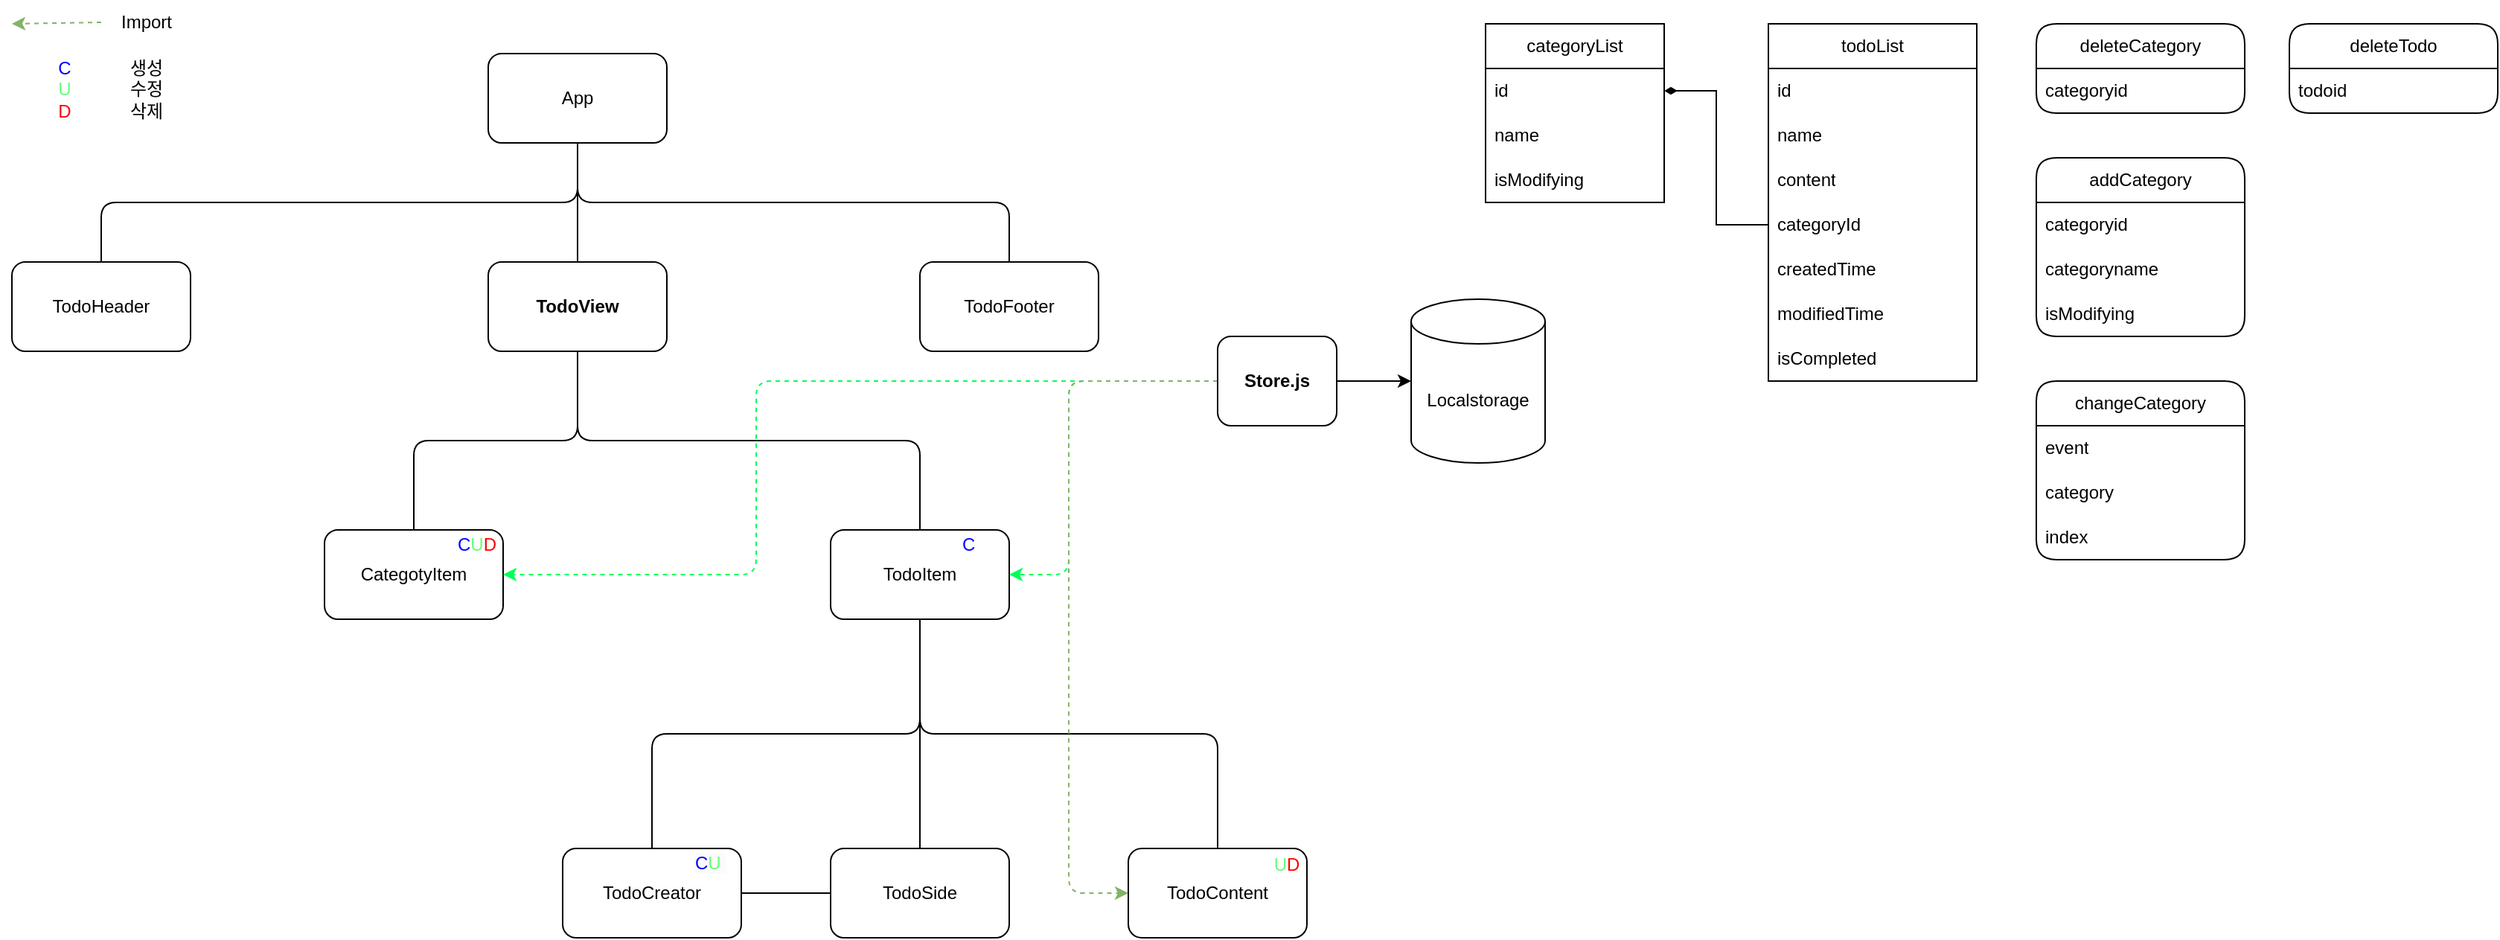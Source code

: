<mxfile version="22.1.21" type="github">
  <diagram name="Page-1" id="5f0bae14-7c28-e335-631c-24af17079c00">
    <mxGraphModel dx="2074" dy="790" grid="1" gridSize="10" guides="1" tooltips="1" connect="1" arrows="1" fold="1" page="1" pageScale="1" pageWidth="1100" pageHeight="850" background="none" math="0" shadow="0">
      <root>
        <mxCell id="0" />
        <mxCell id="1" parent="0" />
        <mxCell id="QJRC6tCnk0zSJYKLOk9--8" style="edgeStyle=orthogonalEdgeStyle;rounded=1;orthogonalLoop=1;jettySize=auto;html=1;exitX=0.5;exitY=1;exitDx=0;exitDy=0;entryX=0.5;entryY=0;entryDx=0;entryDy=0;endArrow=none;endFill=0;curved=0;" parent="1" source="QJRC6tCnk0zSJYKLOk9--1" target="QJRC6tCnk0zSJYKLOk9--6" edge="1">
          <mxGeometry relative="1" as="geometry" />
        </mxCell>
        <mxCell id="QJRC6tCnk0zSJYKLOk9--9" style="edgeStyle=orthogonalEdgeStyle;rounded=1;orthogonalLoop=1;jettySize=auto;html=1;exitX=0.5;exitY=1;exitDx=0;exitDy=0;entryX=0.5;entryY=0;entryDx=0;entryDy=0;endArrow=none;endFill=0;curved=0;" parent="1" source="QJRC6tCnk0zSJYKLOk9--1" target="QJRC6tCnk0zSJYKLOk9--3" edge="1">
          <mxGeometry relative="1" as="geometry" />
        </mxCell>
        <mxCell id="4085BITzFC4EUQsjJzMO-75" style="edgeStyle=orthogonalEdgeStyle;rounded=1;orthogonalLoop=1;jettySize=auto;html=1;exitX=0.5;exitY=1;exitDx=0;exitDy=0;entryX=0.5;entryY=0;entryDx=0;entryDy=0;curved=0;endArrow=none;endFill=0;" edge="1" parent="1" source="QJRC6tCnk0zSJYKLOk9--1" target="4085BITzFC4EUQsjJzMO-71">
          <mxGeometry relative="1" as="geometry" />
        </mxCell>
        <mxCell id="QJRC6tCnk0zSJYKLOk9--1" value="App" style="rounded=1;whiteSpace=wrap;html=1;" parent="1" vertex="1">
          <mxGeometry x="390" y="60" width="120" height="60" as="geometry" />
        </mxCell>
        <mxCell id="QJRC6tCnk0zSJYKLOk9--2" value="CategotyItem" style="rounded=1;whiteSpace=wrap;html=1;" parent="1" vertex="1">
          <mxGeometry x="280" y="380" width="120" height="60" as="geometry" />
        </mxCell>
        <mxCell id="QJRC6tCnk0zSJYKLOk9--10" style="edgeStyle=orthogonalEdgeStyle;rounded=1;orthogonalLoop=1;jettySize=auto;html=1;exitX=0.5;exitY=1;exitDx=0;exitDy=0;entryX=0.5;entryY=0;entryDx=0;entryDy=0;endArrow=none;endFill=0;curved=0;" parent="1" source="QJRC6tCnk0zSJYKLOk9--3" target="QJRC6tCnk0zSJYKLOk9--2" edge="1">
          <mxGeometry relative="1" as="geometry" />
        </mxCell>
        <mxCell id="QJRC6tCnk0zSJYKLOk9--11" style="edgeStyle=orthogonalEdgeStyle;rounded=1;orthogonalLoop=1;jettySize=auto;html=1;exitX=0.5;exitY=1;exitDx=0;exitDy=0;entryX=0.5;entryY=0;entryDx=0;entryDy=0;endArrow=none;endFill=0;curved=0;" parent="1" source="QJRC6tCnk0zSJYKLOk9--3" target="QJRC6tCnk0zSJYKLOk9--4" edge="1">
          <mxGeometry relative="1" as="geometry" />
        </mxCell>
        <mxCell id="QJRC6tCnk0zSJYKLOk9--3" value="TodoView" style="rounded=1;whiteSpace=wrap;html=1;fontStyle=1" parent="1" vertex="1">
          <mxGeometry x="390" y="200" width="120" height="60" as="geometry" />
        </mxCell>
        <mxCell id="QJRC6tCnk0zSJYKLOk9--22" style="edgeStyle=orthogonalEdgeStyle;rounded=1;orthogonalLoop=1;jettySize=auto;html=1;exitX=0.5;exitY=1;exitDx=0;exitDy=0;curved=0;endArrow=none;endFill=0;" parent="1" source="QJRC6tCnk0zSJYKLOk9--4" target="QJRC6tCnk0zSJYKLOk9--19" edge="1">
          <mxGeometry relative="1" as="geometry" />
        </mxCell>
        <mxCell id="4085BITzFC4EUQsjJzMO-20" style="edgeStyle=orthogonalEdgeStyle;rounded=1;orthogonalLoop=1;jettySize=auto;html=1;exitX=0.5;exitY=1;exitDx=0;exitDy=0;entryX=0.5;entryY=0;entryDx=0;entryDy=0;endArrow=none;endFill=0;curved=0;" edge="1" parent="1" source="QJRC6tCnk0zSJYKLOk9--4" target="4085BITzFC4EUQsjJzMO-16">
          <mxGeometry relative="1" as="geometry" />
        </mxCell>
        <mxCell id="4085BITzFC4EUQsjJzMO-67" style="edgeStyle=orthogonalEdgeStyle;rounded=1;orthogonalLoop=1;jettySize=auto;html=1;exitX=0.5;exitY=1;exitDx=0;exitDy=0;entryX=0.5;entryY=0;entryDx=0;entryDy=0;curved=0;endArrow=none;endFill=0;" edge="1" parent="1" source="QJRC6tCnk0zSJYKLOk9--4" target="4085BITzFC4EUQsjJzMO-66">
          <mxGeometry relative="1" as="geometry" />
        </mxCell>
        <mxCell id="QJRC6tCnk0zSJYKLOk9--4" value="TodoItem" style="rounded=1;whiteSpace=wrap;html=1;" parent="1" vertex="1">
          <mxGeometry x="620" y="380" width="120" height="60" as="geometry" />
        </mxCell>
        <mxCell id="QJRC6tCnk0zSJYKLOk9--6" value="TodoHeader" style="rounded=1;whiteSpace=wrap;html=1;" parent="1" vertex="1">
          <mxGeometry x="70" y="200" width="120" height="60" as="geometry" />
        </mxCell>
        <mxCell id="QJRC6tCnk0zSJYKLOk9--17" style="edgeStyle=orthogonalEdgeStyle;rounded=1;orthogonalLoop=1;jettySize=auto;html=1;exitX=0;exitY=0.5;exitDx=0;exitDy=0;entryX=1;entryY=0.5;entryDx=0;entryDy=0;dashed=1;curved=0;strokeColor=#00ff59;" parent="1" source="QJRC6tCnk0zSJYKLOk9--12" target="QJRC6tCnk0zSJYKLOk9--2" edge="1">
          <mxGeometry relative="1" as="geometry">
            <Array as="points">
              <mxPoint x="880" y="280" />
              <mxPoint x="570" y="280" />
              <mxPoint x="570" y="410" />
            </Array>
          </mxGeometry>
        </mxCell>
        <mxCell id="QJRC6tCnk0zSJYKLOk9--29" style="edgeStyle=orthogonalEdgeStyle;rounded=1;orthogonalLoop=1;jettySize=auto;html=1;exitX=0;exitY=0.5;exitDx=0;exitDy=0;entryX=1;entryY=0.5;entryDx=0;entryDy=0;curved=0;dashed=1;strokeColor=#00ff59;" parent="1" source="QJRC6tCnk0zSJYKLOk9--12" target="QJRC6tCnk0zSJYKLOk9--4" edge="1">
          <mxGeometry relative="1" as="geometry">
            <Array as="points">
              <mxPoint x="780" y="280" />
              <mxPoint x="780" y="410" />
            </Array>
          </mxGeometry>
        </mxCell>
        <mxCell id="4085BITzFC4EUQsjJzMO-74" style="edgeStyle=orthogonalEdgeStyle;rounded=1;orthogonalLoop=1;jettySize=auto;html=1;exitX=0;exitY=0.5;exitDx=0;exitDy=0;entryX=0;entryY=0.5;entryDx=0;entryDy=0;fillColor=#d5e8d4;strokeColor=#82b366;curved=0;dashed=1;" edge="1" parent="1" source="QJRC6tCnk0zSJYKLOk9--12" target="QJRC6tCnk0zSJYKLOk9--19">
          <mxGeometry relative="1" as="geometry">
            <Array as="points">
              <mxPoint x="780" y="280" />
              <mxPoint x="780" y="624" />
            </Array>
          </mxGeometry>
        </mxCell>
        <mxCell id="QJRC6tCnk0zSJYKLOk9--12" value="Store.js" style="rounded=1;whiteSpace=wrap;html=1;fontStyle=1" parent="1" vertex="1">
          <mxGeometry x="880" y="250" width="80" height="60" as="geometry" />
        </mxCell>
        <mxCell id="QJRC6tCnk0zSJYKLOk9--13" value="Localstorage" style="shape=cylinder3;whiteSpace=wrap;html=1;boundedLbl=1;backgroundOutline=1;size=15;" parent="1" vertex="1">
          <mxGeometry x="1010" y="225" width="90" height="110" as="geometry" />
        </mxCell>
        <mxCell id="QJRC6tCnk0zSJYKLOk9--16" style="edgeStyle=orthogonalEdgeStyle;rounded=0;orthogonalLoop=1;jettySize=auto;html=1;exitX=1;exitY=0.5;exitDx=0;exitDy=0;entryX=0;entryY=0.5;entryDx=0;entryDy=0;entryPerimeter=0;" parent="1" source="QJRC6tCnk0zSJYKLOk9--12" target="QJRC6tCnk0zSJYKLOk9--13" edge="1">
          <mxGeometry relative="1" as="geometry" />
        </mxCell>
        <mxCell id="4085BITzFC4EUQsjJzMO-21" style="edgeStyle=orthogonalEdgeStyle;rounded=1;orthogonalLoop=1;jettySize=auto;html=1;exitX=0;exitY=0.5;exitDx=0;exitDy=0;entryX=1;entryY=0.5;entryDx=0;entryDy=0;endArrow=none;endFill=0;curved=0;" edge="1" parent="1" source="4085BITzFC4EUQsjJzMO-66" target="4085BITzFC4EUQsjJzMO-16">
          <mxGeometry relative="1" as="geometry" />
        </mxCell>
        <mxCell id="QJRC6tCnk0zSJYKLOk9--19" value="TodoContent" style="rounded=1;whiteSpace=wrap;html=1;" parent="1" vertex="1">
          <mxGeometry x="820" y="594" width="120" height="60" as="geometry" />
        </mxCell>
        <mxCell id="4085BITzFC4EUQsjJzMO-16" value="TodoCreator" style="rounded=1;whiteSpace=wrap;html=1;" vertex="1" parent="1">
          <mxGeometry x="440" y="594" width="120" height="60" as="geometry" />
        </mxCell>
        <mxCell id="4085BITzFC4EUQsjJzMO-30" style="edgeStyle=orthogonalEdgeStyle;rounded=0;orthogonalLoop=1;jettySize=auto;html=1;exitX=0;exitY=0.5;exitDx=0;exitDy=0;entryX=1;entryY=0.5;entryDx=0;entryDy=0;endArrow=diamondThin;endFill=1;" edge="1" parent="1" target="4085BITzFC4EUQsjJzMO-28">
          <mxGeometry relative="1" as="geometry">
            <mxPoint x="250" y="510" as="sourcePoint" />
          </mxGeometry>
        </mxCell>
        <mxCell id="4085BITzFC4EUQsjJzMO-32" value="categoryList" style="swimlane;fontStyle=0;childLayout=stackLayout;horizontal=1;startSize=30;horizontalStack=0;resizeParent=1;resizeParentMax=0;resizeLast=0;collapsible=1;marginBottom=0;whiteSpace=wrap;html=1;" vertex="1" parent="1">
          <mxGeometry x="1060" y="40" width="120" height="120" as="geometry" />
        </mxCell>
        <mxCell id="4085BITzFC4EUQsjJzMO-33" value="id" style="text;strokeColor=none;fillColor=none;align=left;verticalAlign=middle;spacingLeft=4;spacingRight=4;overflow=hidden;points=[[0,0.5],[1,0.5]];portConstraint=eastwest;rotatable=0;whiteSpace=wrap;html=1;" vertex="1" parent="4085BITzFC4EUQsjJzMO-32">
          <mxGeometry y="30" width="120" height="30" as="geometry" />
        </mxCell>
        <mxCell id="4085BITzFC4EUQsjJzMO-34" value="name" style="text;strokeColor=none;fillColor=none;align=left;verticalAlign=middle;spacingLeft=4;spacingRight=4;overflow=hidden;points=[[0,0.5],[1,0.5]];portConstraint=eastwest;rotatable=0;whiteSpace=wrap;html=1;" vertex="1" parent="4085BITzFC4EUQsjJzMO-32">
          <mxGeometry y="60" width="120" height="30" as="geometry" />
        </mxCell>
        <mxCell id="4085BITzFC4EUQsjJzMO-50" value="isModifying" style="text;strokeColor=none;fillColor=none;align=left;verticalAlign=middle;spacingLeft=4;spacingRight=4;overflow=hidden;points=[[0,0.5],[1,0.5]];portConstraint=eastwest;rotatable=0;whiteSpace=wrap;html=1;" vertex="1" parent="4085BITzFC4EUQsjJzMO-32">
          <mxGeometry y="90" width="120" height="30" as="geometry" />
        </mxCell>
        <mxCell id="4085BITzFC4EUQsjJzMO-40" value="todoList" style="swimlane;fontStyle=0;childLayout=stackLayout;horizontal=1;startSize=30;horizontalStack=0;resizeParent=1;resizeParentMax=0;resizeLast=0;collapsible=1;marginBottom=0;whiteSpace=wrap;html=1;" vertex="1" parent="1">
          <mxGeometry x="1250" y="40" width="140" height="240" as="geometry" />
        </mxCell>
        <mxCell id="4085BITzFC4EUQsjJzMO-41" value="id" style="text;strokeColor=none;fillColor=none;align=left;verticalAlign=middle;spacingLeft=4;spacingRight=4;overflow=hidden;points=[[0,0.5],[1,0.5]];portConstraint=eastwest;rotatable=0;whiteSpace=wrap;html=1;" vertex="1" parent="4085BITzFC4EUQsjJzMO-40">
          <mxGeometry y="30" width="140" height="30" as="geometry" />
        </mxCell>
        <mxCell id="4085BITzFC4EUQsjJzMO-42" value="name" style="text;strokeColor=none;fillColor=none;align=left;verticalAlign=middle;spacingLeft=4;spacingRight=4;overflow=hidden;points=[[0,0.5],[1,0.5]];portConstraint=eastwest;rotatable=0;whiteSpace=wrap;html=1;" vertex="1" parent="4085BITzFC4EUQsjJzMO-40">
          <mxGeometry y="60" width="140" height="30" as="geometry" />
        </mxCell>
        <mxCell id="4085BITzFC4EUQsjJzMO-43" value="content" style="text;strokeColor=none;fillColor=none;align=left;verticalAlign=middle;spacingLeft=4;spacingRight=4;overflow=hidden;points=[[0,0.5],[1,0.5]];portConstraint=eastwest;rotatable=0;whiteSpace=wrap;html=1;" vertex="1" parent="4085BITzFC4EUQsjJzMO-40">
          <mxGeometry y="90" width="140" height="30" as="geometry" />
        </mxCell>
        <mxCell id="4085BITzFC4EUQsjJzMO-46" value="categoryId" style="text;strokeColor=none;fillColor=none;align=left;verticalAlign=middle;spacingLeft=4;spacingRight=4;overflow=hidden;points=[[0,0.5],[1,0.5]];portConstraint=eastwest;rotatable=0;whiteSpace=wrap;html=1;" vertex="1" parent="4085BITzFC4EUQsjJzMO-40">
          <mxGeometry y="120" width="140" height="30" as="geometry" />
        </mxCell>
        <mxCell id="4085BITzFC4EUQsjJzMO-48" value="createdTime" style="text;strokeColor=none;fillColor=none;align=left;verticalAlign=middle;spacingLeft=4;spacingRight=4;overflow=hidden;points=[[0,0.5],[1,0.5]];portConstraint=eastwest;rotatable=0;whiteSpace=wrap;html=1;" vertex="1" parent="4085BITzFC4EUQsjJzMO-40">
          <mxGeometry y="150" width="140" height="30" as="geometry" />
        </mxCell>
        <mxCell id="4085BITzFC4EUQsjJzMO-47" value="modifiedTime" style="text;strokeColor=none;fillColor=none;align=left;verticalAlign=middle;spacingLeft=4;spacingRight=4;overflow=hidden;points=[[0,0.5],[1,0.5]];portConstraint=eastwest;rotatable=0;whiteSpace=wrap;html=1;" vertex="1" parent="4085BITzFC4EUQsjJzMO-40">
          <mxGeometry y="180" width="140" height="30" as="geometry" />
        </mxCell>
        <mxCell id="4085BITzFC4EUQsjJzMO-45" value="isCompleted" style="text;strokeColor=none;fillColor=none;align=left;verticalAlign=middle;spacingLeft=4;spacingRight=4;overflow=hidden;points=[[0,0.5],[1,0.5]];portConstraint=eastwest;rotatable=0;whiteSpace=wrap;html=1;" vertex="1" parent="4085BITzFC4EUQsjJzMO-40">
          <mxGeometry y="210" width="140" height="30" as="geometry" />
        </mxCell>
        <mxCell id="4085BITzFC4EUQsjJzMO-49" style="edgeStyle=orthogonalEdgeStyle;rounded=0;orthogonalLoop=1;jettySize=auto;html=1;exitX=0;exitY=0.5;exitDx=0;exitDy=0;entryX=1;entryY=0.5;entryDx=0;entryDy=0;endArrow=diamondThin;endFill=1;" edge="1" parent="1" source="4085BITzFC4EUQsjJzMO-46" target="4085BITzFC4EUQsjJzMO-33">
          <mxGeometry relative="1" as="geometry" />
        </mxCell>
        <mxCell id="4085BITzFC4EUQsjJzMO-51" value="" style="endArrow=classic;html=1;rounded=0;fillColor=#d5e8d4;strokeColor=#82b366;dashed=1;" edge="1" parent="1">
          <mxGeometry width="50" height="50" relative="1" as="geometry">
            <mxPoint x="130" y="39" as="sourcePoint" />
            <mxPoint x="70" y="40" as="targetPoint" />
          </mxGeometry>
        </mxCell>
        <mxCell id="4085BITzFC4EUQsjJzMO-52" value="Import" style="text;html=1;align=center;verticalAlign=middle;resizable=0;points=[];autosize=1;strokeColor=none;fillColor=none;" vertex="1" parent="1">
          <mxGeometry x="130" y="24" width="60" height="30" as="geometry" />
        </mxCell>
        <mxCell id="4085BITzFC4EUQsjJzMO-56" value="&lt;font color=&quot;#0400ff&quot;&gt;C&lt;/font&gt;&lt;font color=&quot;#61ff7b&quot;&gt;&amp;nbsp; &amp;nbsp;&amp;nbsp;&lt;/font&gt;" style="text;html=1;align=center;verticalAlign=middle;resizable=0;points=[];autosize=1;strokeColor=none;fillColor=none;fontColor=#ff0000;" vertex="1" parent="1">
          <mxGeometry x="694" y="375" width="50" height="30" as="geometry" />
        </mxCell>
        <mxCell id="4085BITzFC4EUQsjJzMO-57" value="&lt;font color=&quot;#0400ff&quot;&gt;&amp;nbsp; &amp;nbsp;&lt;/font&gt;&lt;font color=&quot;#61ff7b&quot;&gt;U&lt;/font&gt;D" style="text;html=1;align=center;verticalAlign=middle;resizable=0;points=[];autosize=1;strokeColor=none;fillColor=none;fontColor=#ff0000;" vertex="1" parent="1">
          <mxGeometry x="896" y="590" width="50" height="30" as="geometry" />
        </mxCell>
        <mxCell id="4085BITzFC4EUQsjJzMO-58" value="&lt;font color=&quot;#0400ff&quot;&gt;C &lt;br&gt;&lt;/font&gt;&lt;font color=&quot;#61ff7b&quot;&gt;U&lt;br&gt;&lt;/font&gt;D" style="text;html=1;align=center;verticalAlign=middle;resizable=0;points=[];autosize=1;strokeColor=none;fillColor=none;fontColor=#ff0000;" vertex="1" parent="1">
          <mxGeometry x="90" y="54" width="30" height="60" as="geometry" />
        </mxCell>
        <mxCell id="4085BITzFC4EUQsjJzMO-59" value="&lt;font color=&quot;#0400ff&quot;&gt;C&lt;/font&gt;&lt;font color=&quot;#61ff7b&quot;&gt;U&lt;/font&gt;D" style="text;html=1;align=center;verticalAlign=middle;resizable=0;points=[];autosize=1;strokeColor=none;fillColor=none;fontColor=#ff0000;" vertex="1" parent="1">
          <mxGeometry x="357" y="375" width="50" height="30" as="geometry" />
        </mxCell>
        <mxCell id="4085BITzFC4EUQsjJzMO-60" value="&lt;font color=&quot;#000000&quot;&gt;생성&lt;br&gt;수정&lt;br&gt;삭제&lt;/font&gt;" style="text;html=1;align=center;verticalAlign=middle;resizable=0;points=[];autosize=1;strokeColor=none;fillColor=none;fontColor=#ff0000;" vertex="1" parent="1">
          <mxGeometry x="140" y="54" width="40" height="60" as="geometry" />
        </mxCell>
        <mxCell id="4085BITzFC4EUQsjJzMO-66" value="TodoSide" style="rounded=1;whiteSpace=wrap;html=1;" vertex="1" parent="1">
          <mxGeometry x="620" y="594" width="120" height="60" as="geometry" />
        </mxCell>
        <mxCell id="4085BITzFC4EUQsjJzMO-68" value="&lt;font color=&quot;#0400ff&quot; style=&quot;border-color: var(--border-color); font-family: Helvetica; font-size: 12px; font-style: normal; font-variant-ligatures: normal; font-variant-caps: normal; font-weight: 400; letter-spacing: normal; orphans: 2; text-align: center; text-indent: 0px; text-transform: none; widows: 2; word-spacing: 0px; -webkit-text-stroke-width: 0px; background-color: rgb(251, 251, 251); text-decoration-thickness: initial; text-decoration-style: initial; text-decoration-color: initial;&quot;&gt;C&lt;/font&gt;&lt;font color=&quot;#61ff7b&quot; style=&quot;border-color: var(--border-color); font-family: Helvetica; font-size: 12px; font-style: normal; font-variant-ligatures: normal; font-variant-caps: normal; font-weight: 400; letter-spacing: normal; orphans: 2; text-align: center; text-indent: 0px; text-transform: none; widows: 2; word-spacing: 0px; -webkit-text-stroke-width: 0px; background-color: rgb(251, 251, 251); text-decoration-thickness: initial; text-decoration-style: initial; text-decoration-color: initial;&quot;&gt;U&lt;/font&gt;&lt;font color=&quot;#ff0000&quot; style=&quot;border-color: var(--border-color); font-family: Helvetica; font-size: 12px; font-style: normal; font-variant-ligatures: normal; font-variant-caps: normal; font-weight: 400; letter-spacing: normal; orphans: 2; text-align: center; text-indent: 0px; text-transform: none; widows: 2; word-spacing: 0px; -webkit-text-stroke-width: 0px; background-color: rgb(251, 251, 251); text-decoration-thickness: initial; text-decoration-style: initial; text-decoration-color: initial;&quot;&gt;&amp;nbsp;&lt;/font&gt;" style="text;whiteSpace=wrap;html=1;" vertex="1" parent="1">
          <mxGeometry x="527" y="590" width="30" height="30" as="geometry" />
        </mxCell>
        <mxCell id="4085BITzFC4EUQsjJzMO-71" value="TodoFooter" style="rounded=1;whiteSpace=wrap;html=1;" vertex="1" parent="1">
          <mxGeometry x="680" y="200" width="120" height="60" as="geometry" />
        </mxCell>
        <mxCell id="4085BITzFC4EUQsjJzMO-78" value="deleteCategory" style="swimlane;fontStyle=0;childLayout=stackLayout;horizontal=1;startSize=30;horizontalStack=0;resizeParent=1;resizeParentMax=0;resizeLast=0;collapsible=1;marginBottom=0;whiteSpace=wrap;html=1;rounded=1;" vertex="1" parent="1">
          <mxGeometry x="1430" y="40" width="140" height="60" as="geometry" />
        </mxCell>
        <mxCell id="4085BITzFC4EUQsjJzMO-79" value="categoryid" style="text;strokeColor=none;fillColor=none;align=left;verticalAlign=middle;spacingLeft=4;spacingRight=4;overflow=hidden;points=[[0,0.5],[1,0.5]];portConstraint=eastwest;rotatable=0;whiteSpace=wrap;html=1;rounded=1;" vertex="1" parent="4085BITzFC4EUQsjJzMO-78">
          <mxGeometry y="30" width="140" height="30" as="geometry" />
        </mxCell>
        <mxCell id="4085BITzFC4EUQsjJzMO-82" value="addCategory" style="swimlane;fontStyle=0;childLayout=stackLayout;horizontal=1;startSize=30;horizontalStack=0;resizeParent=1;resizeParentMax=0;resizeLast=0;collapsible=1;marginBottom=0;whiteSpace=wrap;html=1;rounded=1;" vertex="1" parent="1">
          <mxGeometry x="1430" y="130" width="140" height="120" as="geometry" />
        </mxCell>
        <mxCell id="4085BITzFC4EUQsjJzMO-83" value="categoryid" style="text;strokeColor=none;fillColor=none;align=left;verticalAlign=middle;spacingLeft=4;spacingRight=4;overflow=hidden;points=[[0,0.5],[1,0.5]];portConstraint=eastwest;rotatable=0;whiteSpace=wrap;html=1;" vertex="1" parent="4085BITzFC4EUQsjJzMO-82">
          <mxGeometry y="30" width="140" height="30" as="geometry" />
        </mxCell>
        <mxCell id="4085BITzFC4EUQsjJzMO-84" value="categoryname" style="text;strokeColor=none;fillColor=none;align=left;verticalAlign=middle;spacingLeft=4;spacingRight=4;overflow=hidden;points=[[0,0.5],[1,0.5]];portConstraint=eastwest;rotatable=0;whiteSpace=wrap;html=1;" vertex="1" parent="4085BITzFC4EUQsjJzMO-82">
          <mxGeometry y="60" width="140" height="30" as="geometry" />
        </mxCell>
        <mxCell id="4085BITzFC4EUQsjJzMO-85" value="isModifying" style="text;strokeColor=none;fillColor=none;align=left;verticalAlign=middle;spacingLeft=4;spacingRight=4;overflow=hidden;points=[[0,0.5],[1,0.5]];portConstraint=eastwest;rotatable=0;whiteSpace=wrap;html=1;" vertex="1" parent="4085BITzFC4EUQsjJzMO-82">
          <mxGeometry y="90" width="140" height="30" as="geometry" />
        </mxCell>
        <mxCell id="4085BITzFC4EUQsjJzMO-87" value="changeCategory" style="swimlane;fontStyle=0;childLayout=stackLayout;horizontal=1;startSize=30;horizontalStack=0;resizeParent=1;resizeParentMax=0;resizeLast=0;collapsible=1;marginBottom=0;whiteSpace=wrap;html=1;rounded=1;" vertex="1" parent="1">
          <mxGeometry x="1430" y="280" width="140" height="120" as="geometry" />
        </mxCell>
        <mxCell id="4085BITzFC4EUQsjJzMO-88" value="event" style="text;strokeColor=none;fillColor=none;align=left;verticalAlign=middle;spacingLeft=4;spacingRight=4;overflow=hidden;points=[[0,0.5],[1,0.5]];portConstraint=eastwest;rotatable=0;whiteSpace=wrap;html=1;" vertex="1" parent="4085BITzFC4EUQsjJzMO-87">
          <mxGeometry y="30" width="140" height="30" as="geometry" />
        </mxCell>
        <mxCell id="4085BITzFC4EUQsjJzMO-89" value="category" style="text;strokeColor=none;fillColor=none;align=left;verticalAlign=middle;spacingLeft=4;spacingRight=4;overflow=hidden;points=[[0,0.5],[1,0.5]];portConstraint=eastwest;rotatable=0;whiteSpace=wrap;html=1;" vertex="1" parent="4085BITzFC4EUQsjJzMO-87">
          <mxGeometry y="60" width="140" height="30" as="geometry" />
        </mxCell>
        <mxCell id="4085BITzFC4EUQsjJzMO-90" value="index" style="text;strokeColor=none;fillColor=none;align=left;verticalAlign=middle;spacingLeft=4;spacingRight=4;overflow=hidden;points=[[0,0.5],[1,0.5]];portConstraint=eastwest;rotatable=0;whiteSpace=wrap;html=1;" vertex="1" parent="4085BITzFC4EUQsjJzMO-87">
          <mxGeometry y="90" width="140" height="30" as="geometry" />
        </mxCell>
        <mxCell id="4085BITzFC4EUQsjJzMO-91" value="deleteTodo" style="swimlane;fontStyle=0;childLayout=stackLayout;horizontal=1;startSize=30;horizontalStack=0;resizeParent=1;resizeParentMax=0;resizeLast=0;collapsible=1;marginBottom=0;whiteSpace=wrap;html=1;rounded=1;" vertex="1" parent="1">
          <mxGeometry x="1600" y="40" width="140" height="60" as="geometry" />
        </mxCell>
        <mxCell id="4085BITzFC4EUQsjJzMO-92" value="todoid" style="text;strokeColor=none;fillColor=none;align=left;verticalAlign=middle;spacingLeft=4;spacingRight=4;overflow=hidden;points=[[0,0.5],[1,0.5]];portConstraint=eastwest;rotatable=0;whiteSpace=wrap;html=1;rounded=1;" vertex="1" parent="4085BITzFC4EUQsjJzMO-91">
          <mxGeometry y="30" width="140" height="30" as="geometry" />
        </mxCell>
      </root>
    </mxGraphModel>
  </diagram>
</mxfile>
